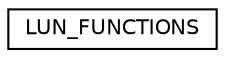 digraph "Graphical Class Hierarchy"
{
  edge [fontname="Helvetica",fontsize="10",labelfontname="Helvetica",labelfontsize="10"];
  node [fontname="Helvetica",fontsize="10",shape=record];
  rankdir="LR";
  Node1 [label="LUN_FUNCTIONS",height=0.2,width=0.4,color="black", fillcolor="white", style="filled",URL="$struct_l_u_n___f_u_n_c_t_i_o_n_s.html"];
}
